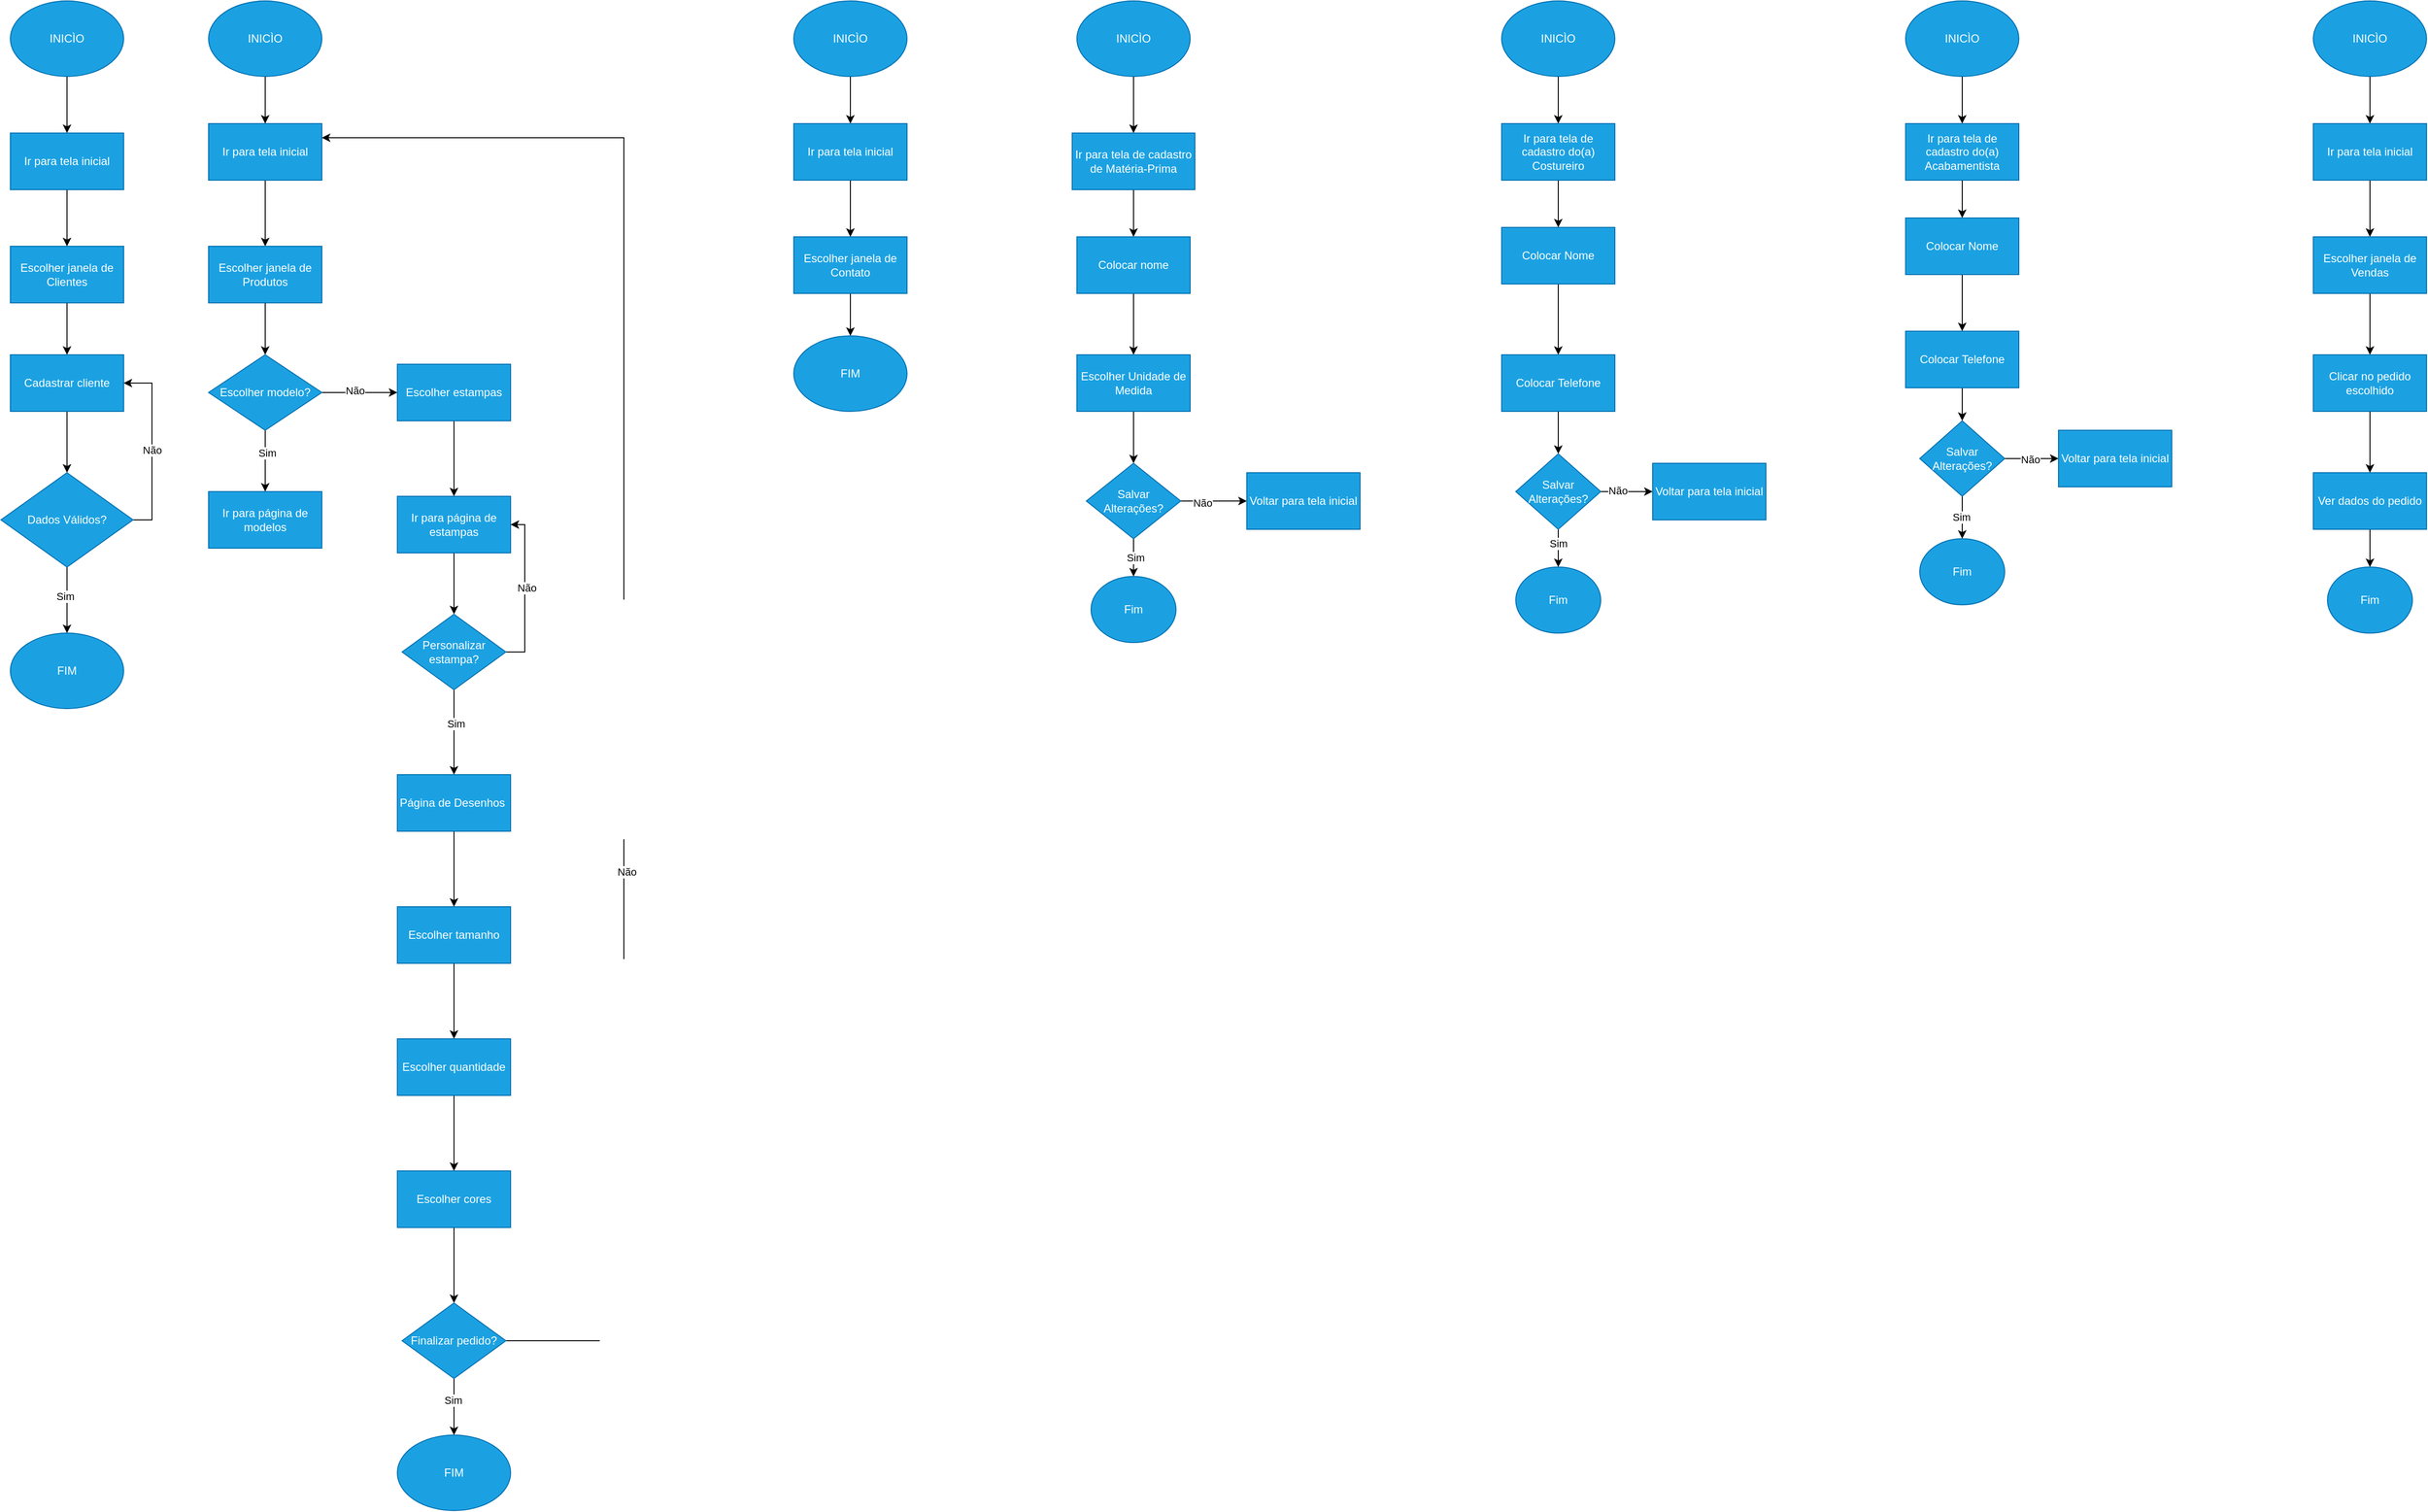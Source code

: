 <mxfile version="24.5.5" type="device">
  <diagram name="Página-1" id="eS3jQOmEXR_lqhW21-yD">
    <mxGraphModel dx="1434" dy="782" grid="1" gridSize="10" guides="1" tooltips="1" connect="1" arrows="1" fold="1" page="1" pageScale="1" pageWidth="827" pageHeight="1169" math="0" shadow="0">
      <root>
        <mxCell id="0" />
        <mxCell id="1" parent="0" />
        <mxCell id="7YF3eUOl2dShFKPt6d5Z-3" value="" style="edgeStyle=orthogonalEdgeStyle;rounded=0;orthogonalLoop=1;jettySize=auto;html=1;" parent="1" source="7YF3eUOl2dShFKPt6d5Z-1" target="7YF3eUOl2dShFKPt6d5Z-2" edge="1">
          <mxGeometry relative="1" as="geometry" />
        </mxCell>
        <mxCell id="7YF3eUOl2dShFKPt6d5Z-1" value="INICÌO" style="ellipse;whiteSpace=wrap;html=1;fillColor=#1ba1e2;strokeColor=#006EAF;fontColor=#ffffff;" parent="1" vertex="1">
          <mxGeometry x="60" y="150" width="120" height="80" as="geometry" />
        </mxCell>
        <mxCell id="7YF3eUOl2dShFKPt6d5Z-5" value="" style="edgeStyle=orthogonalEdgeStyle;rounded=0;orthogonalLoop=1;jettySize=auto;html=1;" parent="1" source="7YF3eUOl2dShFKPt6d5Z-2" target="7YF3eUOl2dShFKPt6d5Z-4" edge="1">
          <mxGeometry relative="1" as="geometry" />
        </mxCell>
        <mxCell id="7YF3eUOl2dShFKPt6d5Z-2" value="Ir para tela inicial" style="whiteSpace=wrap;html=1;fillColor=#1ba1e2;strokeColor=#006EAF;fontColor=#ffffff;" parent="1" vertex="1">
          <mxGeometry x="60" y="290" width="120" height="60" as="geometry" />
        </mxCell>
        <mxCell id="7YF3eUOl2dShFKPt6d5Z-7" value="" style="edgeStyle=orthogonalEdgeStyle;rounded=0;orthogonalLoop=1;jettySize=auto;html=1;" parent="1" source="7YF3eUOl2dShFKPt6d5Z-4" target="7YF3eUOl2dShFKPt6d5Z-6" edge="1">
          <mxGeometry relative="1" as="geometry" />
        </mxCell>
        <mxCell id="7YF3eUOl2dShFKPt6d5Z-4" value="Escolher janela de Clientes" style="whiteSpace=wrap;html=1;fillColor=#1ba1e2;strokeColor=#006EAF;fontColor=#ffffff;" parent="1" vertex="1">
          <mxGeometry x="60" y="410" width="120" height="60" as="geometry" />
        </mxCell>
        <mxCell id="7YF3eUOl2dShFKPt6d5Z-9" value="" style="edgeStyle=orthogonalEdgeStyle;rounded=0;orthogonalLoop=1;jettySize=auto;html=1;" parent="1" source="7YF3eUOl2dShFKPt6d5Z-6" target="7YF3eUOl2dShFKPt6d5Z-8" edge="1">
          <mxGeometry relative="1" as="geometry" />
        </mxCell>
        <mxCell id="7YF3eUOl2dShFKPt6d5Z-6" value="Cadastrar cliente" style="whiteSpace=wrap;html=1;fillColor=#1ba1e2;strokeColor=#006EAF;fontColor=#ffffff;" parent="1" vertex="1">
          <mxGeometry x="60" y="525" width="120" height="60" as="geometry" />
        </mxCell>
        <mxCell id="7YF3eUOl2dShFKPt6d5Z-10" style="edgeStyle=orthogonalEdgeStyle;rounded=0;orthogonalLoop=1;jettySize=auto;html=1;exitX=1;exitY=0.5;exitDx=0;exitDy=0;entryX=1;entryY=0.5;entryDx=0;entryDy=0;" parent="1" source="7YF3eUOl2dShFKPt6d5Z-8" target="7YF3eUOl2dShFKPt6d5Z-6" edge="1">
          <mxGeometry relative="1" as="geometry" />
        </mxCell>
        <mxCell id="7YF3eUOl2dShFKPt6d5Z-12" value="Não" style="edgeLabel;html=1;align=center;verticalAlign=middle;resizable=0;points=[];" parent="7YF3eUOl2dShFKPt6d5Z-10" vertex="1" connectable="0">
          <mxGeometry x="-0.036" relative="1" as="geometry">
            <mxPoint as="offset" />
          </mxGeometry>
        </mxCell>
        <mxCell id="7YF3eUOl2dShFKPt6d5Z-14" value="" style="edgeStyle=orthogonalEdgeStyle;rounded=0;orthogonalLoop=1;jettySize=auto;html=1;" parent="1" source="7YF3eUOl2dShFKPt6d5Z-8" edge="1">
          <mxGeometry relative="1" as="geometry">
            <mxPoint x="120" y="820" as="targetPoint" />
          </mxGeometry>
        </mxCell>
        <mxCell id="7YF3eUOl2dShFKPt6d5Z-15" value="Sim" style="edgeLabel;html=1;align=center;verticalAlign=middle;resizable=0;points=[];" parent="7YF3eUOl2dShFKPt6d5Z-14" vertex="1" connectable="0">
          <mxGeometry x="-0.14" y="-2" relative="1" as="geometry">
            <mxPoint as="offset" />
          </mxGeometry>
        </mxCell>
        <mxCell id="7YF3eUOl2dShFKPt6d5Z-8" value="Dados Válidos?" style="rhombus;whiteSpace=wrap;html=1;fillColor=#1ba1e2;strokeColor=#006EAF;fontColor=#ffffff;" parent="1" vertex="1">
          <mxGeometry x="50" y="650" width="140" height="100" as="geometry" />
        </mxCell>
        <mxCell id="7YF3eUOl2dShFKPt6d5Z-16" value="FIM" style="ellipse;whiteSpace=wrap;html=1;fillColor=#1ba1e2;fontColor=#ffffff;strokeColor=#006EAF;" parent="1" vertex="1">
          <mxGeometry x="60" y="820" width="120" height="80" as="geometry" />
        </mxCell>
        <mxCell id="7YF3eUOl2dShFKPt6d5Z-21" style="edgeStyle=orthogonalEdgeStyle;rounded=0;orthogonalLoop=1;jettySize=auto;html=1;exitX=0.5;exitY=1;exitDx=0;exitDy=0;entryX=0.5;entryY=0;entryDx=0;entryDy=0;" parent="1" source="7YF3eUOl2dShFKPt6d5Z-17" target="7YF3eUOl2dShFKPt6d5Z-20" edge="1">
          <mxGeometry relative="1" as="geometry" />
        </mxCell>
        <mxCell id="7YF3eUOl2dShFKPt6d5Z-17" value="INICÌO" style="ellipse;whiteSpace=wrap;html=1;fillColor=#1ba1e2;strokeColor=#006EAF;fontColor=#ffffff;" parent="1" vertex="1">
          <mxGeometry x="270" y="150" width="120" height="80" as="geometry" />
        </mxCell>
        <mxCell id="7YF3eUOl2dShFKPt6d5Z-23" style="edgeStyle=orthogonalEdgeStyle;rounded=0;orthogonalLoop=1;jettySize=auto;html=1;exitX=0.5;exitY=1;exitDx=0;exitDy=0;entryX=0.5;entryY=0;entryDx=0;entryDy=0;" parent="1" source="7YF3eUOl2dShFKPt6d5Z-20" target="7YF3eUOl2dShFKPt6d5Z-22" edge="1">
          <mxGeometry relative="1" as="geometry" />
        </mxCell>
        <mxCell id="7YF3eUOl2dShFKPt6d5Z-20" value="Ir para tela inicial" style="whiteSpace=wrap;html=1;fillColor=#1ba1e2;strokeColor=#006EAF;fontColor=#ffffff;" parent="1" vertex="1">
          <mxGeometry x="270" y="280" width="120" height="60" as="geometry" />
        </mxCell>
        <mxCell id="7YF3eUOl2dShFKPt6d5Z-29" value="" style="edgeStyle=orthogonalEdgeStyle;rounded=0;orthogonalLoop=1;jettySize=auto;html=1;" parent="1" source="7YF3eUOl2dShFKPt6d5Z-22" target="7YF3eUOl2dShFKPt6d5Z-28" edge="1">
          <mxGeometry relative="1" as="geometry" />
        </mxCell>
        <mxCell id="7YF3eUOl2dShFKPt6d5Z-22" value="Escolher janela de Produtos" style="whiteSpace=wrap;html=1;fillColor=#1ba1e2;strokeColor=#006EAF;fontColor=#ffffff;" parent="1" vertex="1">
          <mxGeometry x="270" y="410" width="120" height="60" as="geometry" />
        </mxCell>
        <mxCell id="7YF3eUOl2dShFKPt6d5Z-33" value="" style="edgeStyle=orthogonalEdgeStyle;rounded=0;orthogonalLoop=1;jettySize=auto;html=1;" parent="1" source="7YF3eUOl2dShFKPt6d5Z-28" target="7YF3eUOl2dShFKPt6d5Z-32" edge="1">
          <mxGeometry relative="1" as="geometry" />
        </mxCell>
        <mxCell id="7YF3eUOl2dShFKPt6d5Z-34" value="Sim" style="edgeLabel;html=1;align=center;verticalAlign=middle;resizable=0;points=[];" parent="7YF3eUOl2dShFKPt6d5Z-33" vertex="1" connectable="0">
          <mxGeometry x="-0.262" y="2" relative="1" as="geometry">
            <mxPoint as="offset" />
          </mxGeometry>
        </mxCell>
        <mxCell id="7YF3eUOl2dShFKPt6d5Z-41" value="" style="edgeStyle=orthogonalEdgeStyle;rounded=0;orthogonalLoop=1;jettySize=auto;html=1;" parent="1" source="7YF3eUOl2dShFKPt6d5Z-28" target="7YF3eUOl2dShFKPt6d5Z-40" edge="1">
          <mxGeometry relative="1" as="geometry" />
        </mxCell>
        <mxCell id="7YF3eUOl2dShFKPt6d5Z-42" value="Não" style="edgeLabel;html=1;align=center;verticalAlign=middle;resizable=0;points=[];" parent="7YF3eUOl2dShFKPt6d5Z-41" vertex="1" connectable="0">
          <mxGeometry x="-0.125" y="2" relative="1" as="geometry">
            <mxPoint as="offset" />
          </mxGeometry>
        </mxCell>
        <mxCell id="7YF3eUOl2dShFKPt6d5Z-28" value="Escolher modelo?" style="rhombus;whiteSpace=wrap;html=1;fillColor=#1ba1e2;strokeColor=#006EAF;fontColor=#ffffff;" parent="1" vertex="1">
          <mxGeometry x="270" y="525" width="120" height="80" as="geometry" />
        </mxCell>
        <mxCell id="7YF3eUOl2dShFKPt6d5Z-32" value="Ir para página de modelos" style="whiteSpace=wrap;html=1;fillColor=#1ba1e2;strokeColor=#006EAF;fontColor=#ffffff;" parent="1" vertex="1">
          <mxGeometry x="270" y="670" width="120" height="60" as="geometry" />
        </mxCell>
        <mxCell id="7YF3eUOl2dShFKPt6d5Z-44" value="" style="edgeStyle=orthogonalEdgeStyle;rounded=0;orthogonalLoop=1;jettySize=auto;html=1;" parent="1" source="7YF3eUOl2dShFKPt6d5Z-40" target="7YF3eUOl2dShFKPt6d5Z-43" edge="1">
          <mxGeometry relative="1" as="geometry" />
        </mxCell>
        <mxCell id="7YF3eUOl2dShFKPt6d5Z-40" value="Escolher estampas" style="whiteSpace=wrap;html=1;fillColor=#1ba1e2;strokeColor=#006EAF;fontColor=#ffffff;" parent="1" vertex="1">
          <mxGeometry x="470" y="535" width="120" height="60" as="geometry" />
        </mxCell>
        <mxCell id="7YF3eUOl2dShFKPt6d5Z-46" value="" style="edgeStyle=orthogonalEdgeStyle;rounded=0;orthogonalLoop=1;jettySize=auto;html=1;" parent="1" source="7YF3eUOl2dShFKPt6d5Z-43" target="7YF3eUOl2dShFKPt6d5Z-45" edge="1">
          <mxGeometry relative="1" as="geometry" />
        </mxCell>
        <mxCell id="7YF3eUOl2dShFKPt6d5Z-43" value="Ir para página de estampas" style="whiteSpace=wrap;html=1;fillColor=#1ba1e2;strokeColor=#006EAF;fontColor=#ffffff;" parent="1" vertex="1">
          <mxGeometry x="470" y="675" width="120" height="60" as="geometry" />
        </mxCell>
        <mxCell id="7YF3eUOl2dShFKPt6d5Z-48" value="" style="edgeStyle=orthogonalEdgeStyle;rounded=0;orthogonalLoop=1;jettySize=auto;html=1;" parent="1" source="7YF3eUOl2dShFKPt6d5Z-45" target="7YF3eUOl2dShFKPt6d5Z-47" edge="1">
          <mxGeometry relative="1" as="geometry" />
        </mxCell>
        <mxCell id="7YF3eUOl2dShFKPt6d5Z-49" value="Sim" style="edgeLabel;html=1;align=center;verticalAlign=middle;resizable=0;points=[];" parent="7YF3eUOl2dShFKPt6d5Z-48" vertex="1" connectable="0">
          <mxGeometry x="-0.2" y="2" relative="1" as="geometry">
            <mxPoint as="offset" />
          </mxGeometry>
        </mxCell>
        <mxCell id="7YF3eUOl2dShFKPt6d5Z-53" style="edgeStyle=orthogonalEdgeStyle;rounded=0;orthogonalLoop=1;jettySize=auto;html=1;exitX=1;exitY=0.5;exitDx=0;exitDy=0;entryX=1;entryY=0.5;entryDx=0;entryDy=0;" parent="1" source="7YF3eUOl2dShFKPt6d5Z-45" target="7YF3eUOl2dShFKPt6d5Z-43" edge="1">
          <mxGeometry relative="1" as="geometry" />
        </mxCell>
        <mxCell id="7YF3eUOl2dShFKPt6d5Z-54" value="Não" style="edgeLabel;html=1;align=center;verticalAlign=middle;resizable=0;points=[];" parent="7YF3eUOl2dShFKPt6d5Z-53" vertex="1" connectable="0">
          <mxGeometry x="0.035" y="-2" relative="1" as="geometry">
            <mxPoint as="offset" />
          </mxGeometry>
        </mxCell>
        <mxCell id="7YF3eUOl2dShFKPt6d5Z-45" value="Personalizar estampa?" style="rhombus;whiteSpace=wrap;html=1;fillColor=#1ba1e2;strokeColor=#006EAF;fontColor=#ffffff;" parent="1" vertex="1">
          <mxGeometry x="475" y="800" width="110" height="80" as="geometry" />
        </mxCell>
        <mxCell id="7YF3eUOl2dShFKPt6d5Z-59" value="" style="edgeStyle=orthogonalEdgeStyle;rounded=0;orthogonalLoop=1;jettySize=auto;html=1;" parent="1" source="7YF3eUOl2dShFKPt6d5Z-47" target="7YF3eUOl2dShFKPt6d5Z-58" edge="1">
          <mxGeometry relative="1" as="geometry" />
        </mxCell>
        <mxCell id="7YF3eUOl2dShFKPt6d5Z-47" value="Página de Desenhos&amp;nbsp;" style="whiteSpace=wrap;html=1;fillColor=#1ba1e2;strokeColor=#006EAF;fontColor=#ffffff;" parent="1" vertex="1">
          <mxGeometry x="470" y="970" width="120" height="60" as="geometry" />
        </mxCell>
        <mxCell id="7YF3eUOl2dShFKPt6d5Z-61" value="" style="edgeStyle=orthogonalEdgeStyle;rounded=0;orthogonalLoop=1;jettySize=auto;html=1;" parent="1" source="7YF3eUOl2dShFKPt6d5Z-58" target="7YF3eUOl2dShFKPt6d5Z-60" edge="1">
          <mxGeometry relative="1" as="geometry" />
        </mxCell>
        <mxCell id="7YF3eUOl2dShFKPt6d5Z-58" value="Escolher tamanho" style="whiteSpace=wrap;html=1;fillColor=#1ba1e2;strokeColor=#006EAF;fontColor=#ffffff;" parent="1" vertex="1">
          <mxGeometry x="470" y="1110" width="120" height="60" as="geometry" />
        </mxCell>
        <mxCell id="7YF3eUOl2dShFKPt6d5Z-63" value="" style="edgeStyle=orthogonalEdgeStyle;rounded=0;orthogonalLoop=1;jettySize=auto;html=1;" parent="1" source="7YF3eUOl2dShFKPt6d5Z-60" target="7YF3eUOl2dShFKPt6d5Z-62" edge="1">
          <mxGeometry relative="1" as="geometry" />
        </mxCell>
        <mxCell id="7YF3eUOl2dShFKPt6d5Z-60" value="Escolher quantidade" style="whiteSpace=wrap;html=1;fillColor=#1ba1e2;strokeColor=#006EAF;fontColor=#ffffff;" parent="1" vertex="1">
          <mxGeometry x="470" y="1250" width="120" height="60" as="geometry" />
        </mxCell>
        <mxCell id="7YF3eUOl2dShFKPt6d5Z-65" value="" style="edgeStyle=orthogonalEdgeStyle;rounded=0;orthogonalLoop=1;jettySize=auto;html=1;" parent="1" source="7YF3eUOl2dShFKPt6d5Z-62" target="7YF3eUOl2dShFKPt6d5Z-64" edge="1">
          <mxGeometry relative="1" as="geometry" />
        </mxCell>
        <mxCell id="7YF3eUOl2dShFKPt6d5Z-62" value="Escolher cores" style="whiteSpace=wrap;html=1;fillColor=#1ba1e2;strokeColor=#006EAF;fontColor=#ffffff;" parent="1" vertex="1">
          <mxGeometry x="470" y="1390" width="120" height="60" as="geometry" />
        </mxCell>
        <mxCell id="7YF3eUOl2dShFKPt6d5Z-66" style="edgeStyle=orthogonalEdgeStyle;rounded=0;orthogonalLoop=1;jettySize=auto;html=1;exitX=1;exitY=0.5;exitDx=0;exitDy=0;entryX=1;entryY=0.25;entryDx=0;entryDy=0;" parent="1" source="7YF3eUOl2dShFKPt6d5Z-64" target="7YF3eUOl2dShFKPt6d5Z-20" edge="1">
          <mxGeometry relative="1" as="geometry">
            <Array as="points">
              <mxPoint x="710" y="1570" />
              <mxPoint x="710" y="295" />
            </Array>
          </mxGeometry>
        </mxCell>
        <mxCell id="7YF3eUOl2dShFKPt6d5Z-67" value="Não" style="edgeLabel;html=1;align=center;verticalAlign=middle;resizable=0;points=[];" parent="7YF3eUOl2dShFKPt6d5Z-66" vertex="1" connectable="0">
          <mxGeometry x="-0.276" y="-3" relative="1" as="geometry">
            <mxPoint as="offset" />
          </mxGeometry>
        </mxCell>
        <mxCell id="7YF3eUOl2dShFKPt6d5Z-69" style="edgeStyle=orthogonalEdgeStyle;rounded=0;orthogonalLoop=1;jettySize=auto;html=1;exitX=0.5;exitY=1;exitDx=0;exitDy=0;entryX=0.5;entryY=0;entryDx=0;entryDy=0;" parent="1" source="7YF3eUOl2dShFKPt6d5Z-64" target="7YF3eUOl2dShFKPt6d5Z-68" edge="1">
          <mxGeometry relative="1" as="geometry" />
        </mxCell>
        <mxCell id="7YF3eUOl2dShFKPt6d5Z-70" value="Sim" style="edgeLabel;html=1;align=center;verticalAlign=middle;resizable=0;points=[];" parent="7YF3eUOl2dShFKPt6d5Z-69" vertex="1" connectable="0">
          <mxGeometry x="-0.25" y="-1" relative="1" as="geometry">
            <mxPoint as="offset" />
          </mxGeometry>
        </mxCell>
        <mxCell id="7YF3eUOl2dShFKPt6d5Z-64" value="Finalizar pedido?" style="rhombus;whiteSpace=wrap;html=1;fillColor=#1ba1e2;strokeColor=#006EAF;fontColor=#ffffff;" parent="1" vertex="1">
          <mxGeometry x="475" y="1530" width="110" height="80" as="geometry" />
        </mxCell>
        <mxCell id="7YF3eUOl2dShFKPt6d5Z-68" value="FIM" style="ellipse;whiteSpace=wrap;html=1;fillColor=#1ba1e2;fontColor=#ffffff;strokeColor=#006EAF;" parent="1" vertex="1">
          <mxGeometry x="470" y="1670" width="120" height="80" as="geometry" />
        </mxCell>
        <mxCell id="7YF3eUOl2dShFKPt6d5Z-73" style="edgeStyle=orthogonalEdgeStyle;rounded=0;orthogonalLoop=1;jettySize=auto;html=1;exitX=0.5;exitY=1;exitDx=0;exitDy=0;entryX=0.5;entryY=0;entryDx=0;entryDy=0;" parent="1" source="7YF3eUOl2dShFKPt6d5Z-71" target="7YF3eUOl2dShFKPt6d5Z-72" edge="1">
          <mxGeometry relative="1" as="geometry" />
        </mxCell>
        <mxCell id="7YF3eUOl2dShFKPt6d5Z-71" value="INICÌO" style="ellipse;whiteSpace=wrap;html=1;fillColor=#1ba1e2;strokeColor=#006EAF;fontColor=#ffffff;" parent="1" vertex="1">
          <mxGeometry x="890" y="150" width="120" height="80" as="geometry" />
        </mxCell>
        <mxCell id="7YF3eUOl2dShFKPt6d5Z-75" style="edgeStyle=orthogonalEdgeStyle;rounded=0;orthogonalLoop=1;jettySize=auto;html=1;exitX=0.5;exitY=1;exitDx=0;exitDy=0;entryX=0.5;entryY=0;entryDx=0;entryDy=0;" parent="1" source="7YF3eUOl2dShFKPt6d5Z-72" target="7YF3eUOl2dShFKPt6d5Z-74" edge="1">
          <mxGeometry relative="1" as="geometry" />
        </mxCell>
        <mxCell id="7YF3eUOl2dShFKPt6d5Z-72" value="Ir para tela inicial" style="whiteSpace=wrap;html=1;fillColor=#1ba1e2;strokeColor=#006EAF;fontColor=#ffffff;" parent="1" vertex="1">
          <mxGeometry x="890" y="280" width="120" height="60" as="geometry" />
        </mxCell>
        <mxCell id="7YF3eUOl2dShFKPt6d5Z-77" style="edgeStyle=orthogonalEdgeStyle;rounded=0;orthogonalLoop=1;jettySize=auto;html=1;exitX=0.5;exitY=1;exitDx=0;exitDy=0;" parent="1" source="7YF3eUOl2dShFKPt6d5Z-74" target="7YF3eUOl2dShFKPt6d5Z-76" edge="1">
          <mxGeometry relative="1" as="geometry" />
        </mxCell>
        <mxCell id="7YF3eUOl2dShFKPt6d5Z-74" value="Escolher janela de Contato" style="whiteSpace=wrap;html=1;fillColor=#1ba1e2;strokeColor=#006EAF;fontColor=#ffffff;" parent="1" vertex="1">
          <mxGeometry x="890" y="400" width="120" height="60" as="geometry" />
        </mxCell>
        <mxCell id="7YF3eUOl2dShFKPt6d5Z-76" value="FIM" style="ellipse;whiteSpace=wrap;html=1;fillColor=#1ba1e2;fontColor=#ffffff;strokeColor=#006EAF;" parent="1" vertex="1">
          <mxGeometry x="890" y="505" width="120" height="80" as="geometry" />
        </mxCell>
        <mxCell id="_1CBQAAkm-VoUzcbe9YA-3" value="" style="edgeStyle=orthogonalEdgeStyle;rounded=0;orthogonalLoop=1;jettySize=auto;html=1;" edge="1" parent="1" source="_1CBQAAkm-VoUzcbe9YA-1" target="_1CBQAAkm-VoUzcbe9YA-2">
          <mxGeometry relative="1" as="geometry" />
        </mxCell>
        <mxCell id="_1CBQAAkm-VoUzcbe9YA-1" value="INICÌO" style="ellipse;whiteSpace=wrap;html=1;fillColor=#1ba1e2;strokeColor=#006EAF;fontColor=#ffffff;" vertex="1" parent="1">
          <mxGeometry x="1190" y="150" width="120" height="80" as="geometry" />
        </mxCell>
        <mxCell id="_1CBQAAkm-VoUzcbe9YA-5" value="" style="edgeStyle=orthogonalEdgeStyle;rounded=0;orthogonalLoop=1;jettySize=auto;html=1;" edge="1" parent="1" source="_1CBQAAkm-VoUzcbe9YA-2" target="_1CBQAAkm-VoUzcbe9YA-4">
          <mxGeometry relative="1" as="geometry" />
        </mxCell>
        <mxCell id="_1CBQAAkm-VoUzcbe9YA-2" value="Ir para tela de cadastro de Matéria-Prima" style="whiteSpace=wrap;html=1;fillColor=#1ba1e2;strokeColor=#006EAF;fontColor=#ffffff;" vertex="1" parent="1">
          <mxGeometry x="1185" y="290" width="130" height="60" as="geometry" />
        </mxCell>
        <mxCell id="_1CBQAAkm-VoUzcbe9YA-7" value="" style="edgeStyle=orthogonalEdgeStyle;rounded=0;orthogonalLoop=1;jettySize=auto;html=1;" edge="1" parent="1" source="_1CBQAAkm-VoUzcbe9YA-4" target="_1CBQAAkm-VoUzcbe9YA-6">
          <mxGeometry relative="1" as="geometry" />
        </mxCell>
        <mxCell id="_1CBQAAkm-VoUzcbe9YA-4" value="Colocar nome" style="whiteSpace=wrap;html=1;fillColor=#1ba1e2;strokeColor=#006EAF;fontColor=#ffffff;" vertex="1" parent="1">
          <mxGeometry x="1190" y="400" width="120" height="60" as="geometry" />
        </mxCell>
        <mxCell id="_1CBQAAkm-VoUzcbe9YA-9" value="" style="edgeStyle=orthogonalEdgeStyle;rounded=0;orthogonalLoop=1;jettySize=auto;html=1;" edge="1" parent="1" source="_1CBQAAkm-VoUzcbe9YA-6" target="_1CBQAAkm-VoUzcbe9YA-8">
          <mxGeometry relative="1" as="geometry" />
        </mxCell>
        <mxCell id="_1CBQAAkm-VoUzcbe9YA-6" value="Escolher Unidade de Medida" style="whiteSpace=wrap;html=1;fillColor=#1ba1e2;strokeColor=#006EAF;fontColor=#ffffff;" vertex="1" parent="1">
          <mxGeometry x="1190" y="525" width="120" height="60" as="geometry" />
        </mxCell>
        <mxCell id="_1CBQAAkm-VoUzcbe9YA-11" value="" style="edgeStyle=orthogonalEdgeStyle;rounded=0;orthogonalLoop=1;jettySize=auto;html=1;" edge="1" parent="1" source="_1CBQAAkm-VoUzcbe9YA-8" target="_1CBQAAkm-VoUzcbe9YA-10">
          <mxGeometry relative="1" as="geometry" />
        </mxCell>
        <mxCell id="_1CBQAAkm-VoUzcbe9YA-29" value="Sim" style="edgeLabel;html=1;align=center;verticalAlign=middle;resizable=0;points=[];" vertex="1" connectable="0" parent="_1CBQAAkm-VoUzcbe9YA-11">
          <mxGeometry y="2" relative="1" as="geometry">
            <mxPoint as="offset" />
          </mxGeometry>
        </mxCell>
        <mxCell id="_1CBQAAkm-VoUzcbe9YA-16" value="" style="edgeStyle=orthogonalEdgeStyle;rounded=0;orthogonalLoop=1;jettySize=auto;html=1;" edge="1" parent="1" source="_1CBQAAkm-VoUzcbe9YA-8" target="_1CBQAAkm-VoUzcbe9YA-15">
          <mxGeometry relative="1" as="geometry" />
        </mxCell>
        <mxCell id="_1CBQAAkm-VoUzcbe9YA-30" value="Não" style="edgeLabel;html=1;align=center;verticalAlign=middle;resizable=0;points=[];" vertex="1" connectable="0" parent="_1CBQAAkm-VoUzcbe9YA-16">
          <mxGeometry x="-0.343" y="-2" relative="1" as="geometry">
            <mxPoint as="offset" />
          </mxGeometry>
        </mxCell>
        <mxCell id="_1CBQAAkm-VoUzcbe9YA-8" value="Salvar Alterações?" style="rhombus;whiteSpace=wrap;html=1;fillColor=#1ba1e2;strokeColor=#006EAF;fontColor=#ffffff;" vertex="1" parent="1">
          <mxGeometry x="1200" y="640" width="100" height="80" as="geometry" />
        </mxCell>
        <mxCell id="_1CBQAAkm-VoUzcbe9YA-10" value="Fim" style="ellipse;whiteSpace=wrap;html=1;fillColor=#1ba1e2;fontColor=#ffffff;strokeColor=#006EAF;" vertex="1" parent="1">
          <mxGeometry x="1205" y="760" width="90" height="70" as="geometry" />
        </mxCell>
        <mxCell id="_1CBQAAkm-VoUzcbe9YA-15" value="Voltar para tela inicial" style="whiteSpace=wrap;html=1;fillColor=#1ba1e2;strokeColor=#006EAF;fontColor=#ffffff;" vertex="1" parent="1">
          <mxGeometry x="1370" y="650" width="120" height="60" as="geometry" />
        </mxCell>
        <mxCell id="_1CBQAAkm-VoUzcbe9YA-19" value="" style="edgeStyle=orthogonalEdgeStyle;rounded=0;orthogonalLoop=1;jettySize=auto;html=1;" edge="1" parent="1" source="_1CBQAAkm-VoUzcbe9YA-17" target="_1CBQAAkm-VoUzcbe9YA-18">
          <mxGeometry relative="1" as="geometry" />
        </mxCell>
        <mxCell id="_1CBQAAkm-VoUzcbe9YA-17" value="INICÌO" style="ellipse;whiteSpace=wrap;html=1;fillColor=#1ba1e2;strokeColor=#006EAF;fontColor=#ffffff;" vertex="1" parent="1">
          <mxGeometry x="1640" y="150" width="120" height="80" as="geometry" />
        </mxCell>
        <mxCell id="_1CBQAAkm-VoUzcbe9YA-21" value="" style="edgeStyle=orthogonalEdgeStyle;rounded=0;orthogonalLoop=1;jettySize=auto;html=1;" edge="1" parent="1" source="_1CBQAAkm-VoUzcbe9YA-18" target="_1CBQAAkm-VoUzcbe9YA-20">
          <mxGeometry relative="1" as="geometry" />
        </mxCell>
        <mxCell id="_1CBQAAkm-VoUzcbe9YA-18" value="Ir para tela de cadastro do(a) Costureiro" style="whiteSpace=wrap;html=1;fillColor=#1ba1e2;strokeColor=#006EAF;fontColor=#ffffff;" vertex="1" parent="1">
          <mxGeometry x="1640" y="280" width="120" height="60" as="geometry" />
        </mxCell>
        <mxCell id="_1CBQAAkm-VoUzcbe9YA-23" value="" style="edgeStyle=orthogonalEdgeStyle;rounded=0;orthogonalLoop=1;jettySize=auto;html=1;" edge="1" parent="1" source="_1CBQAAkm-VoUzcbe9YA-20" target="_1CBQAAkm-VoUzcbe9YA-22">
          <mxGeometry relative="1" as="geometry" />
        </mxCell>
        <mxCell id="_1CBQAAkm-VoUzcbe9YA-20" value="Colocar Nome" style="whiteSpace=wrap;html=1;fillColor=#1ba1e2;strokeColor=#006EAF;fontColor=#ffffff;" vertex="1" parent="1">
          <mxGeometry x="1640" y="390" width="120" height="60" as="geometry" />
        </mxCell>
        <mxCell id="_1CBQAAkm-VoUzcbe9YA-25" value="" style="edgeStyle=orthogonalEdgeStyle;rounded=0;orthogonalLoop=1;jettySize=auto;html=1;" edge="1" parent="1" source="_1CBQAAkm-VoUzcbe9YA-22" target="_1CBQAAkm-VoUzcbe9YA-24">
          <mxGeometry relative="1" as="geometry" />
        </mxCell>
        <mxCell id="_1CBQAAkm-VoUzcbe9YA-22" value="Colocar Telefone" style="whiteSpace=wrap;html=1;fillColor=#1ba1e2;strokeColor=#006EAF;fontColor=#ffffff;" vertex="1" parent="1">
          <mxGeometry x="1640" y="525" width="120" height="60" as="geometry" />
        </mxCell>
        <mxCell id="_1CBQAAkm-VoUzcbe9YA-28" value="" style="edgeStyle=orthogonalEdgeStyle;rounded=0;orthogonalLoop=1;jettySize=auto;html=1;" edge="1" parent="1" source="_1CBQAAkm-VoUzcbe9YA-24" target="_1CBQAAkm-VoUzcbe9YA-27">
          <mxGeometry relative="1" as="geometry" />
        </mxCell>
        <mxCell id="_1CBQAAkm-VoUzcbe9YA-31" value="Sim" style="edgeLabel;html=1;align=center;verticalAlign=middle;resizable=0;points=[];" vertex="1" connectable="0" parent="_1CBQAAkm-VoUzcbe9YA-28">
          <mxGeometry x="-0.25" relative="1" as="geometry">
            <mxPoint as="offset" />
          </mxGeometry>
        </mxCell>
        <mxCell id="_1CBQAAkm-VoUzcbe9YA-35" value="" style="edgeStyle=orthogonalEdgeStyle;rounded=0;orthogonalLoop=1;jettySize=auto;html=1;" edge="1" parent="1" source="_1CBQAAkm-VoUzcbe9YA-24" target="_1CBQAAkm-VoUzcbe9YA-34">
          <mxGeometry relative="1" as="geometry" />
        </mxCell>
        <mxCell id="_1CBQAAkm-VoUzcbe9YA-36" value="Não" style="edgeLabel;html=1;align=center;verticalAlign=middle;resizable=0;points=[];" vertex="1" connectable="0" parent="_1CBQAAkm-VoUzcbe9YA-35">
          <mxGeometry x="-0.345" y="1" relative="1" as="geometry">
            <mxPoint as="offset" />
          </mxGeometry>
        </mxCell>
        <mxCell id="_1CBQAAkm-VoUzcbe9YA-24" value="Salvar Alterações?" style="rhombus;whiteSpace=wrap;html=1;fillColor=#1ba1e2;strokeColor=#006EAF;fontColor=#ffffff;" vertex="1" parent="1">
          <mxGeometry x="1655" y="630" width="90" height="80" as="geometry" />
        </mxCell>
        <mxCell id="_1CBQAAkm-VoUzcbe9YA-27" value="Fim" style="ellipse;whiteSpace=wrap;html=1;fillColor=#1ba1e2;fontColor=#ffffff;strokeColor=#006EAF;" vertex="1" parent="1">
          <mxGeometry x="1655" y="750" width="90" height="70" as="geometry" />
        </mxCell>
        <mxCell id="_1CBQAAkm-VoUzcbe9YA-34" value="Voltar para tela inicial" style="whiteSpace=wrap;html=1;fillColor=#1ba1e2;strokeColor=#006EAF;fontColor=#ffffff;" vertex="1" parent="1">
          <mxGeometry x="1800" y="640" width="120" height="60" as="geometry" />
        </mxCell>
        <mxCell id="_1CBQAAkm-VoUzcbe9YA-39" value="" style="edgeStyle=orthogonalEdgeStyle;rounded=0;orthogonalLoop=1;jettySize=auto;html=1;" edge="1" parent="1" source="_1CBQAAkm-VoUzcbe9YA-37" target="_1CBQAAkm-VoUzcbe9YA-38">
          <mxGeometry relative="1" as="geometry" />
        </mxCell>
        <mxCell id="_1CBQAAkm-VoUzcbe9YA-37" value="INICÌO" style="ellipse;whiteSpace=wrap;html=1;fillColor=#1ba1e2;strokeColor=#006EAF;fontColor=#ffffff;" vertex="1" parent="1">
          <mxGeometry x="2068" y="150" width="120" height="80" as="geometry" />
        </mxCell>
        <mxCell id="_1CBQAAkm-VoUzcbe9YA-41" value="" style="edgeStyle=orthogonalEdgeStyle;rounded=0;orthogonalLoop=1;jettySize=auto;html=1;" edge="1" parent="1" source="_1CBQAAkm-VoUzcbe9YA-38" target="_1CBQAAkm-VoUzcbe9YA-40">
          <mxGeometry relative="1" as="geometry" />
        </mxCell>
        <mxCell id="_1CBQAAkm-VoUzcbe9YA-38" value="Ir para tela de cadastro do(a) Acabamentista" style="whiteSpace=wrap;html=1;fillColor=#1ba1e2;strokeColor=#006EAF;fontColor=#ffffff;" vertex="1" parent="1">
          <mxGeometry x="2068" y="280" width="120" height="60" as="geometry" />
        </mxCell>
        <mxCell id="_1CBQAAkm-VoUzcbe9YA-43" value="" style="edgeStyle=orthogonalEdgeStyle;rounded=0;orthogonalLoop=1;jettySize=auto;html=1;" edge="1" parent="1" source="_1CBQAAkm-VoUzcbe9YA-40" target="_1CBQAAkm-VoUzcbe9YA-42">
          <mxGeometry relative="1" as="geometry" />
        </mxCell>
        <mxCell id="_1CBQAAkm-VoUzcbe9YA-40" value="Colocar Nome" style="whiteSpace=wrap;html=1;fillColor=#1ba1e2;strokeColor=#006EAF;fontColor=#ffffff;" vertex="1" parent="1">
          <mxGeometry x="2068" y="380" width="120" height="60" as="geometry" />
        </mxCell>
        <mxCell id="_1CBQAAkm-VoUzcbe9YA-45" value="" style="edgeStyle=orthogonalEdgeStyle;rounded=0;orthogonalLoop=1;jettySize=auto;html=1;" edge="1" parent="1" source="_1CBQAAkm-VoUzcbe9YA-42" target="_1CBQAAkm-VoUzcbe9YA-44">
          <mxGeometry relative="1" as="geometry" />
        </mxCell>
        <mxCell id="_1CBQAAkm-VoUzcbe9YA-42" value="Colocar Telefone" style="whiteSpace=wrap;html=1;fillColor=#1ba1e2;strokeColor=#006EAF;fontColor=#ffffff;" vertex="1" parent="1">
          <mxGeometry x="2068" y="500" width="120" height="60" as="geometry" />
        </mxCell>
        <mxCell id="_1CBQAAkm-VoUzcbe9YA-47" value="" style="edgeStyle=orthogonalEdgeStyle;rounded=0;orthogonalLoop=1;jettySize=auto;html=1;" edge="1" parent="1" source="_1CBQAAkm-VoUzcbe9YA-44" target="_1CBQAAkm-VoUzcbe9YA-46">
          <mxGeometry relative="1" as="geometry" />
        </mxCell>
        <mxCell id="_1CBQAAkm-VoUzcbe9YA-48" value="Sim" style="edgeLabel;html=1;align=center;verticalAlign=middle;resizable=0;points=[];" vertex="1" connectable="0" parent="_1CBQAAkm-VoUzcbe9YA-47">
          <mxGeometry x="-0.022" y="-1" relative="1" as="geometry">
            <mxPoint as="offset" />
          </mxGeometry>
        </mxCell>
        <mxCell id="_1CBQAAkm-VoUzcbe9YA-51" value="" style="edgeStyle=orthogonalEdgeStyle;rounded=0;orthogonalLoop=1;jettySize=auto;html=1;" edge="1" parent="1" source="_1CBQAAkm-VoUzcbe9YA-44" target="_1CBQAAkm-VoUzcbe9YA-50">
          <mxGeometry relative="1" as="geometry" />
        </mxCell>
        <mxCell id="_1CBQAAkm-VoUzcbe9YA-53" value="Não" style="edgeLabel;html=1;align=center;verticalAlign=middle;resizable=0;points=[];" vertex="1" connectable="0" parent="_1CBQAAkm-VoUzcbe9YA-51">
          <mxGeometry x="-0.053" y="-1" relative="1" as="geometry">
            <mxPoint as="offset" />
          </mxGeometry>
        </mxCell>
        <mxCell id="_1CBQAAkm-VoUzcbe9YA-44" value="Salvar Alterações?" style="rhombus;whiteSpace=wrap;html=1;fillColor=#1ba1e2;strokeColor=#006EAF;fontColor=#ffffff;" vertex="1" parent="1">
          <mxGeometry x="2083" y="595" width="90" height="80" as="geometry" />
        </mxCell>
        <mxCell id="_1CBQAAkm-VoUzcbe9YA-46" value="Fim" style="ellipse;whiteSpace=wrap;html=1;fillColor=#1ba1e2;fontColor=#ffffff;strokeColor=#006EAF;" vertex="1" parent="1">
          <mxGeometry x="2083" y="720" width="90" height="70" as="geometry" />
        </mxCell>
        <mxCell id="_1CBQAAkm-VoUzcbe9YA-50" value="Voltar para tela inicial" style="whiteSpace=wrap;html=1;fillColor=#1ba1e2;strokeColor=#006EAF;fontColor=#ffffff;" vertex="1" parent="1">
          <mxGeometry x="2230" y="605" width="120" height="60" as="geometry" />
        </mxCell>
        <mxCell id="_1CBQAAkm-VoUzcbe9YA-56" value="" style="edgeStyle=orthogonalEdgeStyle;rounded=0;orthogonalLoop=1;jettySize=auto;html=1;" edge="1" parent="1" source="_1CBQAAkm-VoUzcbe9YA-54" target="_1CBQAAkm-VoUzcbe9YA-55">
          <mxGeometry relative="1" as="geometry" />
        </mxCell>
        <mxCell id="_1CBQAAkm-VoUzcbe9YA-54" value="INICÌO" style="ellipse;whiteSpace=wrap;html=1;fillColor=#1ba1e2;strokeColor=#006EAF;fontColor=#ffffff;" vertex="1" parent="1">
          <mxGeometry x="2500" y="150" width="120" height="80" as="geometry" />
        </mxCell>
        <mxCell id="_1CBQAAkm-VoUzcbe9YA-58" value="" style="edgeStyle=orthogonalEdgeStyle;rounded=0;orthogonalLoop=1;jettySize=auto;html=1;" edge="1" parent="1" source="_1CBQAAkm-VoUzcbe9YA-55" target="_1CBQAAkm-VoUzcbe9YA-57">
          <mxGeometry relative="1" as="geometry" />
        </mxCell>
        <mxCell id="_1CBQAAkm-VoUzcbe9YA-55" value="Ir para tela inicial" style="whiteSpace=wrap;html=1;fillColor=#1ba1e2;strokeColor=#006EAF;fontColor=#ffffff;" vertex="1" parent="1">
          <mxGeometry x="2500" y="280" width="120" height="60" as="geometry" />
        </mxCell>
        <mxCell id="_1CBQAAkm-VoUzcbe9YA-60" value="" style="edgeStyle=orthogonalEdgeStyle;rounded=0;orthogonalLoop=1;jettySize=auto;html=1;" edge="1" parent="1" source="_1CBQAAkm-VoUzcbe9YA-57" target="_1CBQAAkm-VoUzcbe9YA-59">
          <mxGeometry relative="1" as="geometry" />
        </mxCell>
        <mxCell id="_1CBQAAkm-VoUzcbe9YA-57" value="Escolher janela de Vendas" style="whiteSpace=wrap;html=1;fillColor=#1ba1e2;strokeColor=#006EAF;fontColor=#ffffff;" vertex="1" parent="1">
          <mxGeometry x="2500" y="400" width="120" height="60" as="geometry" />
        </mxCell>
        <mxCell id="_1CBQAAkm-VoUzcbe9YA-62" value="" style="edgeStyle=orthogonalEdgeStyle;rounded=0;orthogonalLoop=1;jettySize=auto;html=1;" edge="1" parent="1" source="_1CBQAAkm-VoUzcbe9YA-59" target="_1CBQAAkm-VoUzcbe9YA-61">
          <mxGeometry relative="1" as="geometry" />
        </mxCell>
        <mxCell id="_1CBQAAkm-VoUzcbe9YA-59" value="Clicar no pedido escolhido" style="whiteSpace=wrap;html=1;fillColor=#1ba1e2;strokeColor=#006EAF;fontColor=#ffffff;" vertex="1" parent="1">
          <mxGeometry x="2500" y="525" width="120" height="60" as="geometry" />
        </mxCell>
        <mxCell id="_1CBQAAkm-VoUzcbe9YA-64" value="" style="edgeStyle=orthogonalEdgeStyle;rounded=0;orthogonalLoop=1;jettySize=auto;html=1;" edge="1" parent="1" source="_1CBQAAkm-VoUzcbe9YA-61" target="_1CBQAAkm-VoUzcbe9YA-63">
          <mxGeometry relative="1" as="geometry" />
        </mxCell>
        <mxCell id="_1CBQAAkm-VoUzcbe9YA-61" value="Ver dados do pedido" style="whiteSpace=wrap;html=1;fillColor=#1ba1e2;strokeColor=#006EAF;fontColor=#ffffff;" vertex="1" parent="1">
          <mxGeometry x="2500" y="650" width="120" height="60" as="geometry" />
        </mxCell>
        <mxCell id="_1CBQAAkm-VoUzcbe9YA-63" value="Fim" style="ellipse;whiteSpace=wrap;html=1;fillColor=#1ba1e2;fontColor=#ffffff;strokeColor=#006EAF;" vertex="1" parent="1">
          <mxGeometry x="2515" y="750" width="90" height="70" as="geometry" />
        </mxCell>
      </root>
    </mxGraphModel>
  </diagram>
</mxfile>
